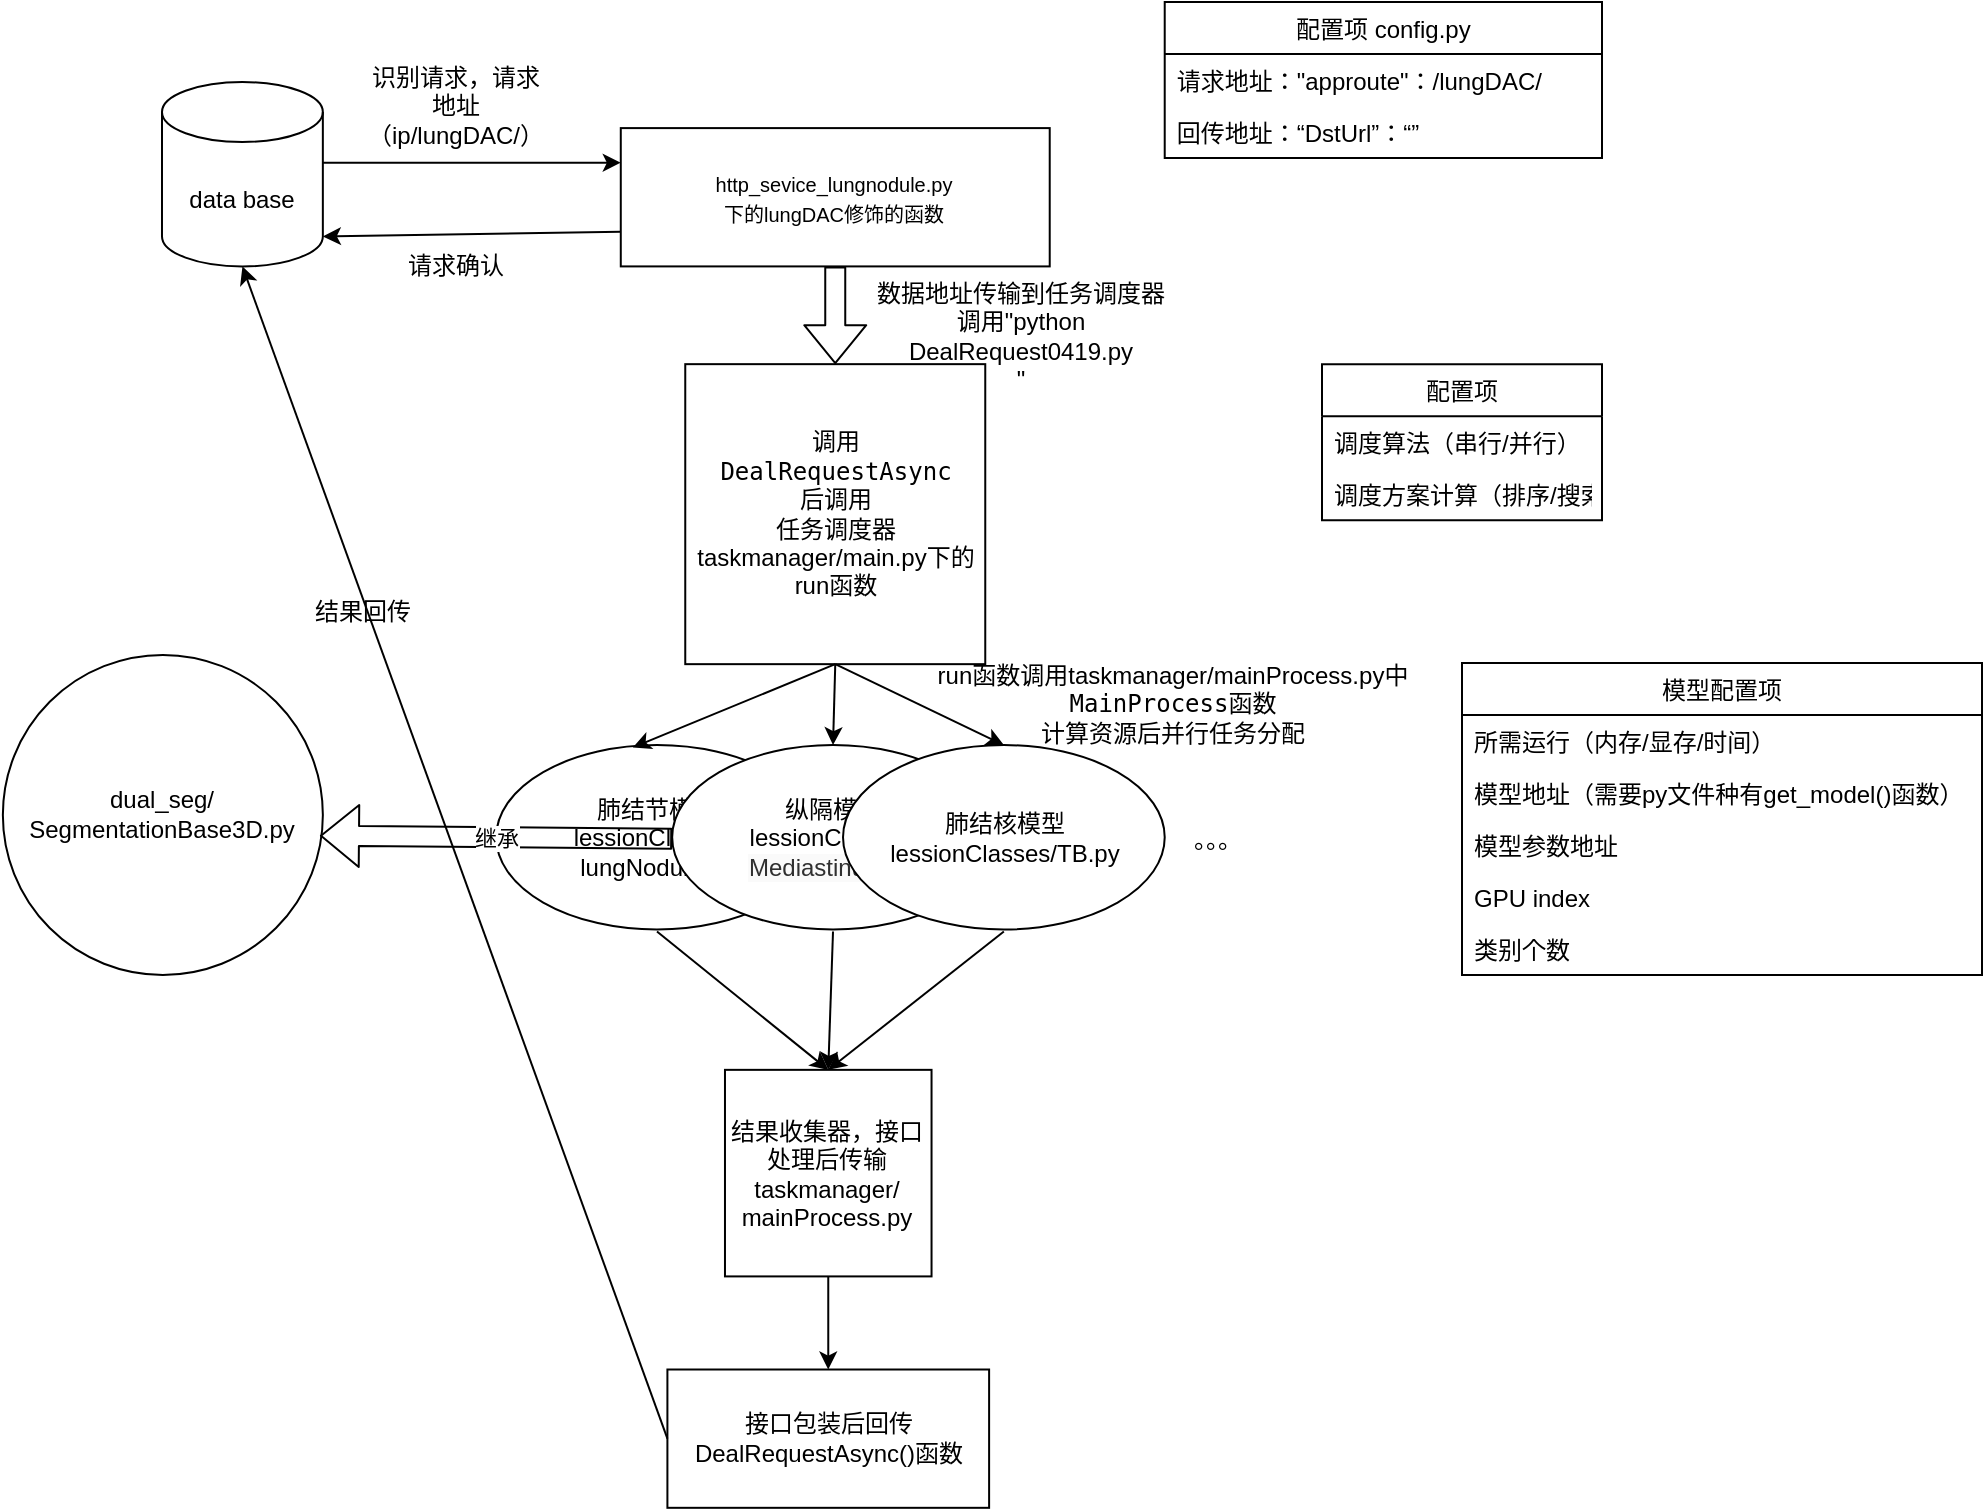 <mxfile version="15.1.4" type="github">
  <diagram id="-1qST2PT7YDvNmCzR2n3" name="Page-1">
    <mxGraphModel dx="2249" dy="762" grid="1" gridSize="10" guides="1" tooltips="1" connect="1" arrows="1" fold="1" page="1" pageScale="1" pageWidth="827" pageHeight="1169" math="0" shadow="0">
      <root>
        <mxCell id="0" />
        <mxCell id="1" parent="0" />
        <mxCell id="niSYp5rJRPZFxIQViTU1-1" value="&lt;font style=&quot;font-size: 10px&quot;&gt;http_sevice_lungnodule.py&lt;br&gt;下的lungDAC修饰的函数&lt;br&gt;&lt;/font&gt;" style="rounded=0;whiteSpace=wrap;html=1;" vertex="1" parent="1">
          <mxGeometry x="249.392" y="93.051" width="214.468" height="69.153" as="geometry" />
        </mxCell>
        <mxCell id="niSYp5rJRPZFxIQViTU1-2" value="" style="endArrow=classic;html=1;entryX=0;entryY=0.25;entryDx=0;entryDy=0;" edge="1" parent="1" target="niSYp5rJRPZFxIQViTU1-1">
          <mxGeometry x="20" y="70" width="50" height="50" as="geometry">
            <mxPoint x="100.426" y="110.339" as="sourcePoint" />
            <mxPoint x="180.851" y="98.814" as="targetPoint" />
          </mxGeometry>
        </mxCell>
        <mxCell id="niSYp5rJRPZFxIQViTU1-3" value="data base" style="shape=cylinder3;whiteSpace=wrap;html=1;boundedLbl=1;backgroundOutline=1;size=15;" vertex="1" parent="1">
          <mxGeometry x="20" y="70" width="80.426" height="92.203" as="geometry" />
        </mxCell>
        <mxCell id="niSYp5rJRPZFxIQViTU1-4" value="" style="endArrow=classic;html=1;entryX=1;entryY=1;entryDx=0;entryDy=-15;entryPerimeter=0;exitX=0;exitY=0.75;exitDx=0;exitDy=0;" edge="1" parent="1" source="niSYp5rJRPZFxIQViTU1-1" target="niSYp5rJRPZFxIQViTU1-3">
          <mxGeometry x="20" y="70" width="50" height="50" as="geometry">
            <mxPoint x="221.064" y="144.915" as="sourcePoint" />
            <mxPoint x="154.043" y="150.678" as="targetPoint" />
          </mxGeometry>
        </mxCell>
        <mxCell id="niSYp5rJRPZFxIQViTU1-5" value="识别请求，请求地址（ip/lungDAC/）" style="text;html=1;strokeColor=none;fillColor=none;align=center;verticalAlign=middle;whiteSpace=wrap;rounded=0;" vertex="1" parent="1">
          <mxGeometry x="127.234" y="69.995" width="80.426" height="23.051" as="geometry" />
        </mxCell>
        <mxCell id="niSYp5rJRPZFxIQViTU1-6" value="请求确认" style="text;html=1;strokeColor=none;fillColor=none;align=center;verticalAlign=middle;whiteSpace=wrap;rounded=0;" vertex="1" parent="1">
          <mxGeometry x="127.234" y="150.678" width="80.426" height="23.051" as="geometry" />
        </mxCell>
        <mxCell id="niSYp5rJRPZFxIQViTU1-7" value="调用&lt;br&gt;&lt;code&gt;DealRequestAsync&lt;br&gt;后调用&lt;/code&gt;&lt;br&gt;任务调度器&lt;br&gt;taskmanager/main.py下的run函数" style="whiteSpace=wrap;html=1;aspect=fixed;" vertex="1" parent="1">
          <mxGeometry x="281.63" y="211.08" width="150" height="150" as="geometry" />
        </mxCell>
        <mxCell id="niSYp5rJRPZFxIQViTU1-8" value="" style="shape=flexArrow;endArrow=classic;html=1;exitX=0.5;exitY=1;exitDx=0;exitDy=0;" edge="1" parent="1" source="niSYp5rJRPZFxIQViTU1-1" target="niSYp5rJRPZFxIQViTU1-7">
          <mxGeometry x="20" y="70" width="50" height="50" as="geometry">
            <mxPoint x="542.766" y="450.339" as="sourcePoint" />
            <mxPoint x="609.787" y="392.712" as="targetPoint" />
          </mxGeometry>
        </mxCell>
        <mxCell id="niSYp5rJRPZFxIQViTU1-9" value="数据地址传输到任务调度器&lt;br&gt;调用&quot;python DealRequest0419.py&lt;br&gt;&quot;" style="text;html=1;strokeColor=none;fillColor=none;align=center;verticalAlign=middle;whiteSpace=wrap;rounded=0;" vertex="1" parent="1">
          <mxGeometry x="368.511" y="185.254" width="160.851" height="23.051" as="geometry" />
        </mxCell>
        <mxCell id="niSYp5rJRPZFxIQViTU1-10" value="肺结节模型&lt;br&gt;lessionClasses/&lt;br&gt;lungNodule.py" style="ellipse;whiteSpace=wrap;html=1;" vertex="1" parent="1">
          <mxGeometry x="187.064" y="401.561" width="160.851" height="92.203" as="geometry" />
        </mxCell>
        <mxCell id="niSYp5rJRPZFxIQViTU1-11" value="纵隔模型&lt;br&gt;lessionClasses/&lt;br&gt;&lt;span class=&quot;file-title-name gl-word-break-all&quot; style=&quot;box-sizing: border-box ; word-break: break-all ; color: rgb(48 , 48 , 48) ; font-family: , &amp;#34;blinkmacsystemfont&amp;#34; , &amp;#34;segoe ui&amp;#34; , &amp;#34;roboto&amp;#34; , &amp;#34;noto sans&amp;#34; , &amp;#34;ubuntu&amp;#34; , &amp;#34;cantarell&amp;#34; , &amp;#34;helvetica neue&amp;#34; , sans-serif , &amp;#34;apple color emoji&amp;#34; , &amp;#34;segoe ui emoji&amp;#34; , &amp;#34;segoe ui symbol&amp;#34; , &amp;#34;noto color emoji&amp;#34; ; text-align: left ; background-color: rgb(250 , 250 , 250)&quot;&gt;&lt;font style=&quot;font-size: 12px&quot;&gt;Mediastinum.py&lt;/font&gt;&lt;/span&gt;" style="ellipse;whiteSpace=wrap;html=1;" vertex="1" parent="1">
          <mxGeometry x="275.085" y="401.561" width="160.851" height="92.203" as="geometry" />
        </mxCell>
        <mxCell id="niSYp5rJRPZFxIQViTU1-12" value="肺结核模型&lt;br&gt;lessionClasses/TB.py" style="ellipse;whiteSpace=wrap;html=1;" vertex="1" parent="1">
          <mxGeometry x="360.511" y="401.561" width="160.851" height="92.203" as="geometry" />
        </mxCell>
        <mxCell id="niSYp5rJRPZFxIQViTU1-13" value="" style="endArrow=classic;html=1;exitX=0.5;exitY=1;exitDx=0;exitDy=0;entryX=0.5;entryY=0;entryDx=0;entryDy=0;" edge="1" parent="1" source="niSYp5rJRPZFxIQViTU1-7" target="niSYp5rJRPZFxIQViTU1-11">
          <mxGeometry x="20" y="70" width="50" height="50" as="geometry">
            <mxPoint x="422.128" y="415.763" as="sourcePoint" />
            <mxPoint x="489.149" y="358.136" as="targetPoint" />
          </mxGeometry>
        </mxCell>
        <mxCell id="niSYp5rJRPZFxIQViTU1-14" value="" style="endArrow=classic;html=1;entryX=0.425;entryY=0.013;entryDx=0;entryDy=0;entryPerimeter=0;exitX=0.5;exitY=1;exitDx=0;exitDy=0;" edge="1" parent="1" source="niSYp5rJRPZFxIQViTU1-7" target="niSYp5rJRPZFxIQViTU1-10">
          <mxGeometry x="20" y="70" width="50" height="50" as="geometry">
            <mxPoint x="368.511" y="323.559" as="sourcePoint" />
            <mxPoint x="381.915" y="381.186" as="targetPoint" />
            <Array as="points" />
          </mxGeometry>
        </mxCell>
        <mxCell id="niSYp5rJRPZFxIQViTU1-15" value="" style="endArrow=classic;html=1;exitX=0.5;exitY=1;exitDx=0;exitDy=0;entryX=0.5;entryY=0;entryDx=0;entryDy=0;" edge="1" parent="1" source="niSYp5rJRPZFxIQViTU1-7" target="niSYp5rJRPZFxIQViTU1-12">
          <mxGeometry x="20" y="70" width="50" height="50" as="geometry">
            <mxPoint x="395.319" y="346.61" as="sourcePoint" />
            <mxPoint x="395.319" y="392.712" as="targetPoint" />
          </mxGeometry>
        </mxCell>
        <mxCell id="niSYp5rJRPZFxIQViTU1-16" value="run函数调用taskmanager/mainProcess.py中&lt;code&gt;MainProcess函数&lt;/code&gt;&lt;br&gt;计算资源后并行任务分配" style="text;html=1;strokeColor=none;fillColor=none;align=center;verticalAlign=middle;whiteSpace=wrap;rounded=0;" vertex="1" parent="1">
          <mxGeometry x="404.763" y="369.665" width="241.277" height="23.051" as="geometry" />
        </mxCell>
        <mxCell id="niSYp5rJRPZFxIQViTU1-17" value="" style="endArrow=classic;html=1;exitX=0.5;exitY=1;exitDx=0;exitDy=0;entryX=0.5;entryY=0;entryDx=0;entryDy=0;" edge="1" parent="1" target="niSYp5rJRPZFxIQViTU1-19">
          <mxGeometry x="20" y="102.91" width="50" height="50" as="geometry">
            <mxPoint x="267.489" y="494.774" as="sourcePoint" />
            <mxPoint x="368.511" y="598.503" as="targetPoint" />
          </mxGeometry>
        </mxCell>
        <mxCell id="niSYp5rJRPZFxIQViTU1-18" value="" style="endArrow=classic;html=1;exitX=0.5;exitY=1;exitDx=0;exitDy=0;entryX=0.5;entryY=0;entryDx=0;entryDy=0;" edge="1" parent="1" target="niSYp5rJRPZFxIQViTU1-19">
          <mxGeometry x="20" y="102.91" width="50" height="50" as="geometry">
            <mxPoint x="355.511" y="494.774" as="sourcePoint" />
            <mxPoint x="368.511" y="610.029" as="targetPoint" />
          </mxGeometry>
        </mxCell>
        <mxCell id="niSYp5rJRPZFxIQViTU1-19" value="结果收集器，接口处理后传输&lt;br&gt;taskmanager/&lt;br&gt;mainProcess.py" style="whiteSpace=wrap;html=1;aspect=fixed;" vertex="1" parent="1">
          <mxGeometry x="301.489" y="563.927" width="103.279" height="103.279" as="geometry" />
        </mxCell>
        <mxCell id="niSYp5rJRPZFxIQViTU1-20" value="" style="endArrow=classic;html=1;exitX=0.5;exitY=1;exitDx=0;exitDy=0;entryX=0.5;entryY=0;entryDx=0;entryDy=0;" edge="1" parent="1" target="niSYp5rJRPZFxIQViTU1-19">
          <mxGeometry x="20" y="102.91" width="50" height="50" as="geometry">
            <mxPoint x="440.936" y="494.774" as="sourcePoint" />
            <mxPoint x="489.149" y="367.995" as="targetPoint" />
          </mxGeometry>
        </mxCell>
        <mxCell id="niSYp5rJRPZFxIQViTU1-21" value="接口包装后回传&lt;br&gt;DealRequestAsync()函数" style="rounded=0;whiteSpace=wrap;html=1;" vertex="1" parent="1">
          <mxGeometry x="272.705" y="713.757" width="160.851" height="69.153" as="geometry" />
        </mxCell>
        <mxCell id="niSYp5rJRPZFxIQViTU1-22" value="" style="endArrow=classic;html=1;exitX=0.5;exitY=1;exitDx=0;exitDy=0;entryX=0.5;entryY=0;entryDx=0;entryDy=0;" edge="1" parent="1" source="niSYp5rJRPZFxIQViTU1-19" target="niSYp5rJRPZFxIQViTU1-21">
          <mxGeometry x="20" y="102.91" width="50" height="50" as="geometry">
            <mxPoint x="422.128" y="414.096" as="sourcePoint" />
            <mxPoint x="489.149" y="356.469" as="targetPoint" />
          </mxGeometry>
        </mxCell>
        <mxCell id="niSYp5rJRPZFxIQViTU1-23" value="。。。" style="text;html=1;strokeColor=none;fillColor=none;align=center;verticalAlign=middle;whiteSpace=wrap;rounded=0;" vertex="1" parent="1">
          <mxGeometry x="521.362" y="437.147" width="53.617" height="23.051" as="geometry" />
        </mxCell>
        <mxCell id="niSYp5rJRPZFxIQViTU1-24" value="" style="endArrow=classic;html=1;entryX=0.5;entryY=1;entryDx=0;entryDy=0;entryPerimeter=0;exitX=0;exitY=0.5;exitDx=0;exitDy=0;" edge="1" parent="1" source="niSYp5rJRPZFxIQViTU1-21" target="niSYp5rJRPZFxIQViTU1-3">
          <mxGeometry x="20" y="70" width="50" height="50" as="geometry">
            <mxPoint x="133.936" y="692.373" as="sourcePoint" />
            <mxPoint x="200.957" y="634.746" as="targetPoint" />
          </mxGeometry>
        </mxCell>
        <mxCell id="niSYp5rJRPZFxIQViTU1-25" value="结果回传" style="text;html=1;strokeColor=none;fillColor=none;align=center;verticalAlign=middle;whiteSpace=wrap;rounded=0;" vertex="1" parent="1">
          <mxGeometry x="87.021" y="323.559" width="67.021" height="23.051" as="geometry" />
        </mxCell>
        <mxCell id="niSYp5rJRPZFxIQViTU1-32" value="配置项" style="swimlane;fontStyle=0;childLayout=stackLayout;horizontal=1;startSize=26;horizontalStack=0;resizeParent=1;resizeParentMax=0;resizeLast=0;collapsible=1;marginBottom=0;" vertex="1" parent="1">
          <mxGeometry x="600" y="211.08" width="140" height="78" as="geometry" />
        </mxCell>
        <mxCell id="niSYp5rJRPZFxIQViTU1-33" value="调度算法（串行/并行）" style="text;strokeColor=none;fillColor=none;align=left;verticalAlign=top;spacingLeft=4;spacingRight=4;overflow=hidden;rotatable=0;points=[[0,0.5],[1,0.5]];portConstraint=eastwest;" vertex="1" parent="niSYp5rJRPZFxIQViTU1-32">
          <mxGeometry y="26" width="140" height="26" as="geometry" />
        </mxCell>
        <mxCell id="niSYp5rJRPZFxIQViTU1-34" value="调度方案计算（排序/搜索）" style="text;strokeColor=none;fillColor=none;align=left;verticalAlign=top;spacingLeft=4;spacingRight=4;overflow=hidden;rotatable=0;points=[[0,0.5],[1,0.5]];portConstraint=eastwest;" vertex="1" parent="niSYp5rJRPZFxIQViTU1-32">
          <mxGeometry y="52" width="140" height="26" as="geometry" />
        </mxCell>
        <mxCell id="niSYp5rJRPZFxIQViTU1-36" value="模型配置项" style="swimlane;fontStyle=0;childLayout=stackLayout;horizontal=1;startSize=26;horizontalStack=0;resizeParent=1;resizeParentMax=0;resizeLast=0;collapsible=1;marginBottom=0;" vertex="1" parent="1">
          <mxGeometry x="670" y="360.47" width="260" height="156" as="geometry" />
        </mxCell>
        <mxCell id="niSYp5rJRPZFxIQViTU1-38" value="所需运行（内存/显存/时间）" style="text;strokeColor=none;fillColor=none;align=left;verticalAlign=top;spacingLeft=4;spacingRight=4;overflow=hidden;rotatable=0;points=[[0,0.5],[1,0.5]];portConstraint=eastwest;" vertex="1" parent="niSYp5rJRPZFxIQViTU1-36">
          <mxGeometry y="26" width="260" height="26" as="geometry" />
        </mxCell>
        <mxCell id="niSYp5rJRPZFxIQViTU1-37" value="模型地址（需要py文件种有get_model()函数）" style="text;strokeColor=none;fillColor=none;align=left;verticalAlign=top;spacingLeft=4;spacingRight=4;overflow=hidden;rotatable=0;points=[[0,0.5],[1,0.5]];portConstraint=eastwest;" vertex="1" parent="niSYp5rJRPZFxIQViTU1-36">
          <mxGeometry y="52" width="260" height="26" as="geometry" />
        </mxCell>
        <mxCell id="niSYp5rJRPZFxIQViTU1-39" value="模型参数地址" style="text;strokeColor=none;fillColor=none;align=left;verticalAlign=top;spacingLeft=4;spacingRight=4;overflow=hidden;rotatable=0;points=[[0,0.5],[1,0.5]];portConstraint=eastwest;" vertex="1" parent="niSYp5rJRPZFxIQViTU1-36">
          <mxGeometry y="78" width="260" height="26" as="geometry" />
        </mxCell>
        <mxCell id="niSYp5rJRPZFxIQViTU1-41" value="GPU index" style="text;strokeColor=none;fillColor=none;align=left;verticalAlign=top;spacingLeft=4;spacingRight=4;overflow=hidden;rotatable=0;points=[[0,0.5],[1,0.5]];portConstraint=eastwest;" vertex="1" parent="niSYp5rJRPZFxIQViTU1-36">
          <mxGeometry y="104" width="260" height="26" as="geometry" />
        </mxCell>
        <mxCell id="niSYp5rJRPZFxIQViTU1-42" value="类别个数" style="text;strokeColor=none;fillColor=none;align=left;verticalAlign=top;spacingLeft=4;spacingRight=4;overflow=hidden;rotatable=0;points=[[0,0.5],[1,0.5]];portConstraint=eastwest;" vertex="1" parent="niSYp5rJRPZFxIQViTU1-36">
          <mxGeometry y="130" width="260" height="26" as="geometry" />
        </mxCell>
        <mxCell id="niSYp5rJRPZFxIQViTU1-43" value="dual_seg/&lt;br&gt;SegmentationBase3D.py" style="ellipse;whiteSpace=wrap;html=1;aspect=fixed;" vertex="1" parent="1">
          <mxGeometry x="-59.57" y="356.47" width="160" height="160" as="geometry" />
        </mxCell>
        <mxCell id="niSYp5rJRPZFxIQViTU1-44" value="继承" style="shape=flexArrow;endArrow=classic;html=1;entryX=0.991;entryY=0.565;entryDx=0;entryDy=0;entryPerimeter=0;" edge="1" parent="1" target="niSYp5rJRPZFxIQViTU1-43">
          <mxGeometry width="50" height="50" relative="1" as="geometry">
            <mxPoint x="275.087" y="448.359" as="sourcePoint" />
            <mxPoint x="145.53" y="437.15" as="targetPoint" />
          </mxGeometry>
        </mxCell>
        <mxCell id="niSYp5rJRPZFxIQViTU1-45" value="配置项 config.py" style="swimlane;fontStyle=0;childLayout=stackLayout;horizontal=1;startSize=26;horizontalStack=0;resizeParent=1;resizeParentMax=0;resizeLast=0;collapsible=1;marginBottom=0;" vertex="1" parent="1">
          <mxGeometry x="521.36" y="30" width="218.64" height="78" as="geometry" />
        </mxCell>
        <mxCell id="niSYp5rJRPZFxIQViTU1-46" value="请求地址：&quot;approute&quot;：/lungDAC/" style="text;strokeColor=none;fillColor=none;align=left;verticalAlign=top;spacingLeft=4;spacingRight=4;overflow=hidden;rotatable=0;points=[[0,0.5],[1,0.5]];portConstraint=eastwest;" vertex="1" parent="niSYp5rJRPZFxIQViTU1-45">
          <mxGeometry y="26" width="218.64" height="26" as="geometry" />
        </mxCell>
        <mxCell id="niSYp5rJRPZFxIQViTU1-47" value="回传地址：“DstUrl”：“”" style="text;strokeColor=none;fillColor=none;align=left;verticalAlign=top;spacingLeft=4;spacingRight=4;overflow=hidden;rotatable=0;points=[[0,0.5],[1,0.5]];portConstraint=eastwest;" vertex="1" parent="niSYp5rJRPZFxIQViTU1-45">
          <mxGeometry y="52" width="218.64" height="26" as="geometry" />
        </mxCell>
      </root>
    </mxGraphModel>
  </diagram>
</mxfile>
